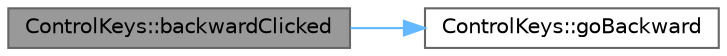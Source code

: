 digraph "ControlKeys::backwardClicked"
{
 // LATEX_PDF_SIZE
  bgcolor="transparent";
  edge [fontname=Helvetica,fontsize=10,labelfontname=Helvetica,labelfontsize=10];
  node [fontname=Helvetica,fontsize=10,shape=box,height=0.2,width=0.4];
  rankdir="LR";
  Node1 [id="Node000001",label="ControlKeys::backwardClicked",height=0.2,width=0.4,color="gray40", fillcolor="grey60", style="filled", fontcolor="black",tooltip="Slot for handling backward button press."];
  Node1 -> Node2 [id="edge1_Node000001_Node000002",color="steelblue1",style="solid",tooltip=" "];
  Node2 [id="Node000002",label="ControlKeys::goBackward",height=0.2,width=0.4,color="grey40", fillcolor="white", style="filled",URL="$class_control_keys.html#a7e684a68327098ae83b6b88384f9f99f",tooltip="Signal emitted when the backward button is pressed."];
}
